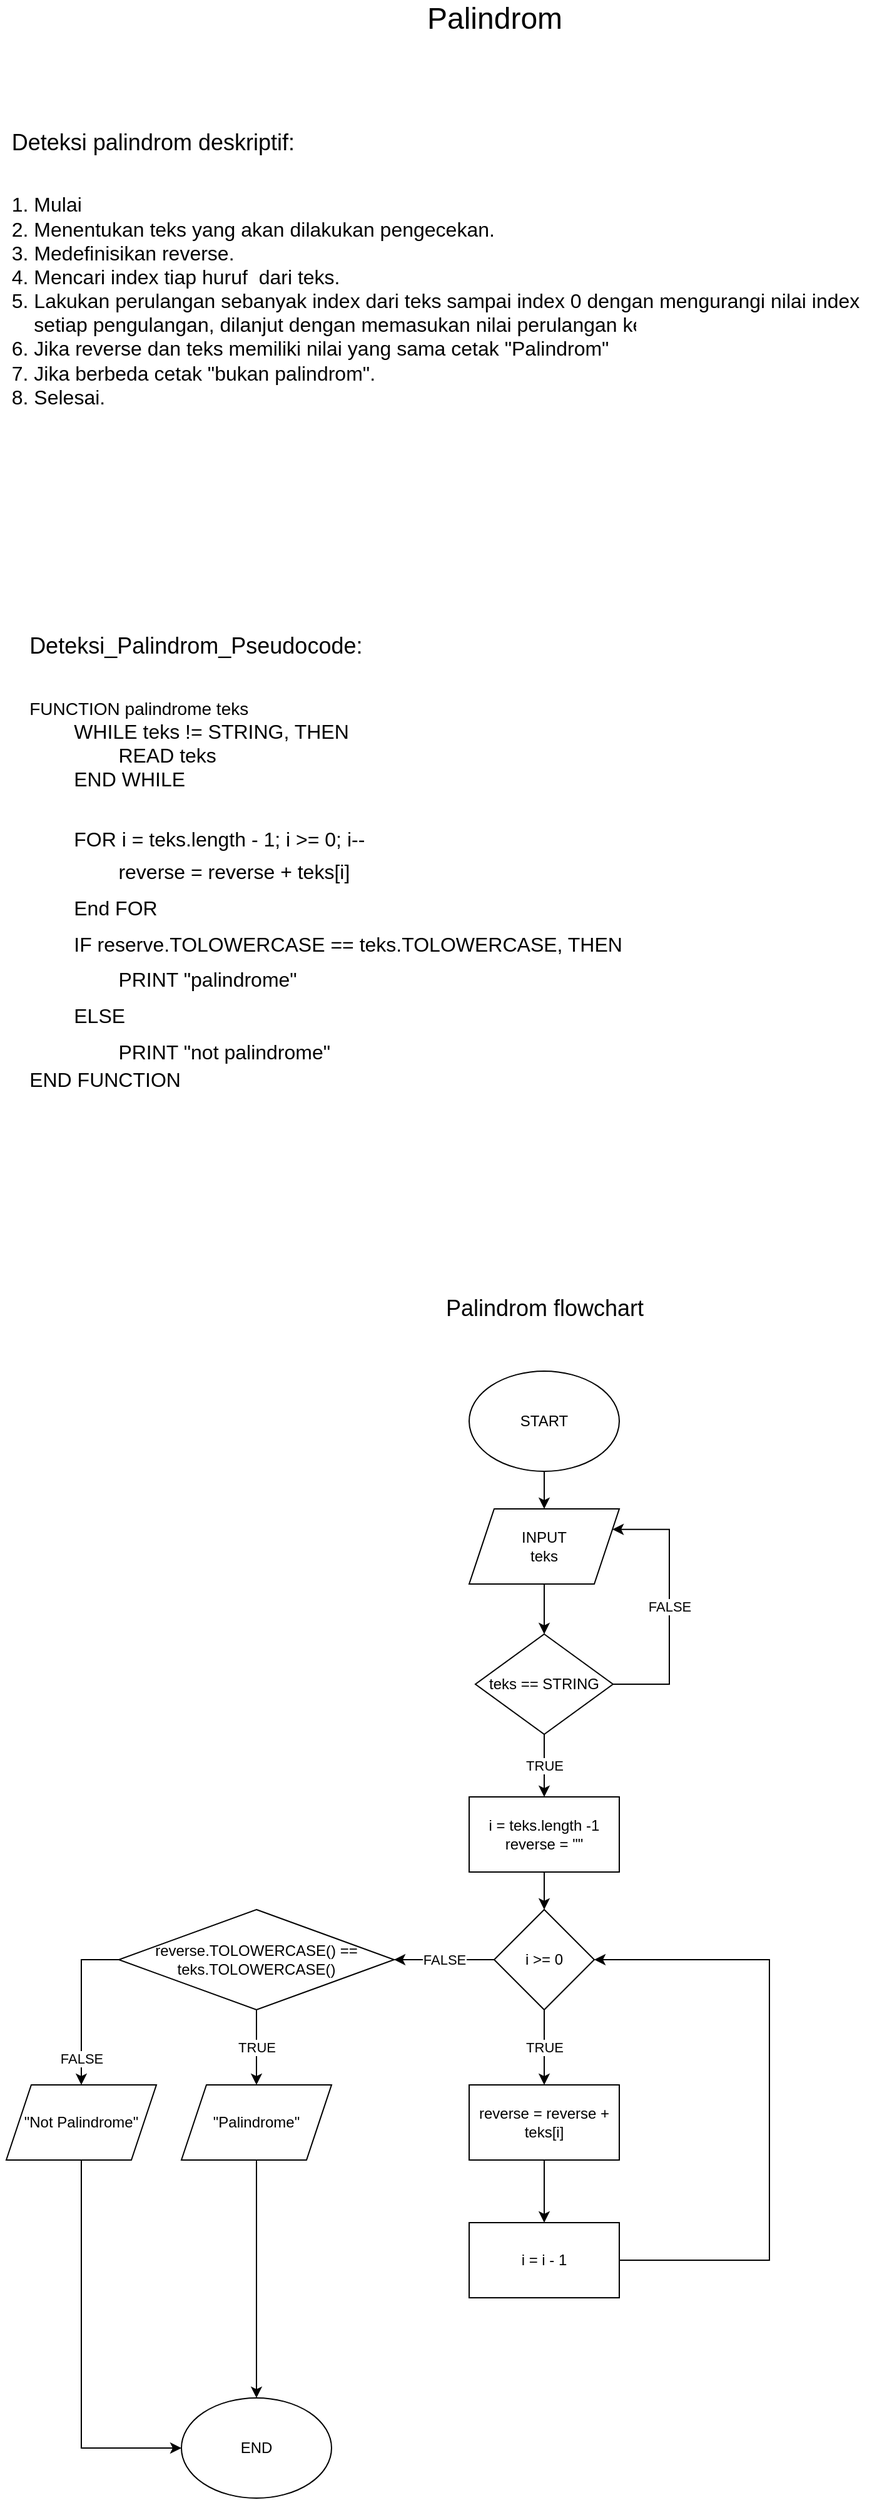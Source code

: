 <mxfile version="16.4.3" type="device"><diagram id="2x42vJXB-cGtDF2XqYAJ" name="Page-1"><mxGraphModel dx="1209" dy="-1520" grid="1" gridSize="10" guides="1" tooltips="1" connect="1" arrows="1" fold="1" page="1" pageScale="1" pageWidth="850" pageHeight="1100" math="0" shadow="0"><root><mxCell id="0"/><mxCell id="1" parent="0"/><mxCell id="zSySJfzu5DAHHWpjX7qB-3" value="" style="edgeStyle=orthogonalEdgeStyle;rounded=0;orthogonalLoop=1;jettySize=auto;html=1;" parent="1" source="zSySJfzu5DAHHWpjX7qB-1" target="zSySJfzu5DAHHWpjX7qB-2" edge="1"><mxGeometry relative="1" as="geometry"/></mxCell><mxCell id="zSySJfzu5DAHHWpjX7qB-1" value="START" style="ellipse;whiteSpace=wrap;html=1;" parent="1" vertex="1"><mxGeometry x="380" y="3300" width="120" height="80" as="geometry"/></mxCell><mxCell id="CkkezZiVBmMjxoglrE4V-3" value="" style="edgeStyle=orthogonalEdgeStyle;rounded=0;orthogonalLoop=1;jettySize=auto;html=1;" parent="1" source="zSySJfzu5DAHHWpjX7qB-2" target="CkkezZiVBmMjxoglrE4V-1" edge="1"><mxGeometry relative="1" as="geometry"/></mxCell><mxCell id="zSySJfzu5DAHHWpjX7qB-2" value="INPUT&lt;br&gt;teks" style="shape=parallelogram;perimeter=parallelogramPerimeter;whiteSpace=wrap;html=1;fixedSize=1;" parent="1" vertex="1"><mxGeometry x="380" y="3410" width="120" height="60" as="geometry"/></mxCell><mxCell id="zSySJfzu5DAHHWpjX7qB-7" value="" style="edgeStyle=orthogonalEdgeStyle;rounded=0;orthogonalLoop=1;jettySize=auto;html=1;" parent="1" source="zSySJfzu5DAHHWpjX7qB-4" target="zSySJfzu5DAHHWpjX7qB-6" edge="1"><mxGeometry relative="1" as="geometry"/></mxCell><mxCell id="zSySJfzu5DAHHWpjX7qB-4" value="i = teks.length -1&lt;br&gt;reverse = &quot;&quot;" style="rounded=0;whiteSpace=wrap;html=1;" parent="1" vertex="1"><mxGeometry x="380" y="3640" width="120" height="60" as="geometry"/></mxCell><mxCell id="zSySJfzu5DAHHWpjX7qB-9" value="TRUE" style="edgeStyle=orthogonalEdgeStyle;rounded=0;orthogonalLoop=1;jettySize=auto;html=1;" parent="1" source="zSySJfzu5DAHHWpjX7qB-6" target="zSySJfzu5DAHHWpjX7qB-8" edge="1"><mxGeometry relative="1" as="geometry"/></mxCell><mxCell id="zSySJfzu5DAHHWpjX7qB-17" value="FALSE" style="edgeStyle=orthogonalEdgeStyle;rounded=0;orthogonalLoop=1;jettySize=auto;html=1;entryX=1;entryY=0.5;entryDx=0;entryDy=0;" parent="1" source="zSySJfzu5DAHHWpjX7qB-6" target="zSySJfzu5DAHHWpjX7qB-30" edge="1"><mxGeometry relative="1" as="geometry"><mxPoint x="290" y="3770" as="targetPoint"/></mxGeometry></mxCell><mxCell id="zSySJfzu5DAHHWpjX7qB-6" value="i &amp;gt;= 0" style="rhombus;whiteSpace=wrap;html=1;" parent="1" vertex="1"><mxGeometry x="400" y="3730" width="80" height="80" as="geometry"/></mxCell><mxCell id="zSySJfzu5DAHHWpjX7qB-14" value="" style="edgeStyle=orthogonalEdgeStyle;rounded=0;orthogonalLoop=1;jettySize=auto;html=1;" parent="1" source="zSySJfzu5DAHHWpjX7qB-8" target="zSySJfzu5DAHHWpjX7qB-10" edge="1"><mxGeometry relative="1" as="geometry"/></mxCell><mxCell id="zSySJfzu5DAHHWpjX7qB-8" value="reverse = reverse + teks[i]" style="rounded=0;whiteSpace=wrap;html=1;" parent="1" vertex="1"><mxGeometry x="380" y="3870" width="120" height="60" as="geometry"/></mxCell><mxCell id="zSySJfzu5DAHHWpjX7qB-10" value="i = i - 1" style="rounded=0;whiteSpace=wrap;html=1;" parent="1" vertex="1"><mxGeometry x="380" y="3980" width="120" height="60" as="geometry"/></mxCell><mxCell id="zSySJfzu5DAHHWpjX7qB-15" value="" style="endArrow=classic;html=1;rounded=0;entryX=1;entryY=0.5;entryDx=0;entryDy=0;exitX=1;exitY=0.5;exitDx=0;exitDy=0;" parent="1" source="zSySJfzu5DAHHWpjX7qB-10" target="zSySJfzu5DAHHWpjX7qB-6" edge="1"><mxGeometry width="50" height="50" relative="1" as="geometry"><mxPoint x="430" y="3880" as="sourcePoint"/><mxPoint x="480" y="3830" as="targetPoint"/><Array as="points"><mxPoint x="620" y="4010"/><mxPoint x="620" y="3770"/></Array></mxGeometry></mxCell><mxCell id="zSySJfzu5DAHHWpjX7qB-19" value="TRUE" style="edgeStyle=orthogonalEdgeStyle;rounded=0;orthogonalLoop=1;jettySize=auto;html=1;exitX=0.5;exitY=1;exitDx=0;exitDy=0;" parent="1" target="zSySJfzu5DAHHWpjX7qB-18" edge="1" source="zSySJfzu5DAHHWpjX7qB-30"><mxGeometry relative="1" as="geometry"><mxPoint x="230" y="3800" as="sourcePoint"/><Array as="points"><mxPoint x="210" y="3850"/><mxPoint x="210" y="3850"/></Array></mxGeometry></mxCell><mxCell id="0w0gzIksKlOMyOg5xeA4-3" style="edgeStyle=orthogonalEdgeStyle;rounded=0;orthogonalLoop=1;jettySize=auto;html=1;" edge="1" parent="1" source="zSySJfzu5DAHHWpjX7qB-18" target="zSySJfzu5DAHHWpjX7qB-23"><mxGeometry relative="1" as="geometry"/></mxCell><mxCell id="zSySJfzu5DAHHWpjX7qB-18" value="&quot;Palindrome&quot;" style="shape=parallelogram;perimeter=parallelogramPerimeter;whiteSpace=wrap;html=1;fixedSize=1;" parent="1" vertex="1"><mxGeometry x="150" y="3870" width="120" height="60" as="geometry"/></mxCell><mxCell id="zSySJfzu5DAHHWpjX7qB-20" value="&quot;Not Palindrome&quot;" style="shape=parallelogram;perimeter=parallelogramPerimeter;whiteSpace=wrap;html=1;fixedSize=1;" parent="1" vertex="1"><mxGeometry x="10" y="3870" width="120" height="60" as="geometry"/></mxCell><mxCell id="zSySJfzu5DAHHWpjX7qB-21" value="" style="endArrow=classic;html=1;rounded=0;exitX=0;exitY=0.5;exitDx=0;exitDy=0;" parent="1" source="zSySJfzu5DAHHWpjX7qB-30" target="zSySJfzu5DAHHWpjX7qB-20" edge="1"><mxGeometry width="50" height="50" relative="1" as="geometry"><mxPoint x="170" y="3770" as="sourcePoint"/><mxPoint x="500" y="3880" as="targetPoint"/><Array as="points"><mxPoint x="100" y="3770"/><mxPoint x="70" y="3770"/></Array></mxGeometry></mxCell><mxCell id="zSySJfzu5DAHHWpjX7qB-22" value="FALSE" style="edgeLabel;html=1;align=center;verticalAlign=middle;resizable=0;points=[];" parent="zSySJfzu5DAHHWpjX7qB-21" vertex="1" connectable="0"><mxGeometry x="0.253" y="3" relative="1" as="geometry"><mxPoint x="-3" y="27" as="offset"/></mxGeometry></mxCell><mxCell id="zSySJfzu5DAHHWpjX7qB-23" value="END" style="ellipse;whiteSpace=wrap;html=1;" parent="1" vertex="1"><mxGeometry x="150" y="4120" width="120" height="80" as="geometry"/></mxCell><mxCell id="zSySJfzu5DAHHWpjX7qB-25" value="" style="endArrow=classic;html=1;rounded=0;exitX=0.5;exitY=1;exitDx=0;exitDy=0;entryX=0;entryY=0.5;entryDx=0;entryDy=0;" parent="1" source="zSySJfzu5DAHHWpjX7qB-20" target="zSySJfzu5DAHHWpjX7qB-23" edge="1"><mxGeometry width="50" height="50" relative="1" as="geometry"><mxPoint x="450" y="3930" as="sourcePoint"/><mxPoint x="500" y="3880" as="targetPoint"/><Array as="points"><mxPoint x="70" y="4080"/><mxPoint x="70" y="4160"/><mxPoint x="100" y="4160"/></Array></mxGeometry></mxCell><mxCell id="zSySJfzu5DAHHWpjX7qB-27" value="&lt;div style=&quot;text-align: left&quot;&gt;&lt;font style=&quot;font-size: 18px&quot;&gt;Deteksi palindrom deskriptif:&lt;/font&gt;&lt;/div&gt;&lt;div style=&quot;font-size: 24px ; text-align: left&quot;&gt;&lt;span style=&quot;font-size: medium&quot;&gt;&lt;br&gt;&lt;/span&gt;&lt;/div&gt;&lt;font size=&quot;3&quot;&gt;&lt;div style=&quot;text-align: left&quot;&gt;1. Mulai&lt;/div&gt;&lt;div style=&quot;text-align: left&quot;&gt;2. Menentukan teks yang akan dilakukan pengecekan.&lt;/div&gt;&lt;div style=&quot;text-align: left&quot;&gt;3.&amp;nbsp;&lt;span&gt;Medefinisikan reverse.&lt;/span&gt;&lt;/div&gt;&lt;/font&gt;&lt;font size=&quot;3&quot;&gt;&lt;div style=&quot;text-align: left&quot;&gt;4. Mencari index tiap huruf&amp;nbsp; dari teks.&lt;/div&gt;&lt;div style=&quot;text-align: left&quot;&gt;5. Lakukan perulangan sebanyak index dari teks sampai index 0 dengan mengurangi nilai index&amp;nbsp;&lt;/div&gt;&lt;div style=&quot;text-align: left&quot;&gt;&amp;nbsp; &amp;nbsp; setiap pengulangan, dilanjut dengan memasukan nilai perulangan ke reverse.&lt;/div&gt;&lt;div style=&quot;text-align: left&quot;&gt;6. Jika reverse dan teks memiliki nilai yang sama cetak &quot;Palindrom&quot;&amp;nbsp;&lt;/div&gt;&lt;div style=&quot;text-align: left&quot;&gt;7. Jika berbeda cetak &quot;bukan palindrom&quot;.&lt;/div&gt;&lt;div style=&quot;text-align: left&quot;&gt;8. Selesai.&lt;/div&gt;&lt;/font&gt;" style="text;html=1;align=center;verticalAlign=middle;resizable=0;points=[];autosize=1;strokeColor=none;fillColor=none;" parent="1" vertex="1"><mxGeometry x="5" y="2340" width="700" height="160" as="geometry"/></mxCell><mxCell id="zSySJfzu5DAHHWpjX7qB-30" value="reverse.TOLOWERCASE() == teks.TOLOWERCASE()" style="rhombus;whiteSpace=wrap;html=1;" parent="1" vertex="1"><mxGeometry x="100" y="3730" width="220" height="80" as="geometry"/></mxCell><mxCell id="zSySJfzu5DAHHWpjX7qB-31" value="&lt;div style=&quot;font-size: 24px ; text-align: left&quot;&gt;&lt;font style=&quot;font-size: 18px&quot;&gt;Deteksi_Palindrom_Pseudocode:&lt;/font&gt;&lt;/div&gt;&lt;div style=&quot;font-size: 24px ; text-align: left&quot;&gt;&lt;br&gt;&lt;/div&gt;&lt;div style=&quot;font-size: 14px ; text-align: left&quot;&gt;FUNCTION palindrome teks&lt;/div&gt;&lt;div style=&quot;text-align: left&quot;&gt;&lt;font size=&quot;3&quot;&gt;&lt;span style=&quot;white-space: pre&quot;&gt;&#9;&lt;/span&gt;WHILE teks != STRING, THEN&lt;/font&gt;&lt;/div&gt;&lt;div style=&quot;text-align: left&quot;&gt;&lt;font size=&quot;3&quot;&gt;&lt;span&gt;&#9;&lt;/span&gt;&lt;span style=&quot;white-space: pre&quot;&gt;&#9;&lt;span style=&quot;white-space: pre&quot;&gt;&#9;&lt;/span&gt;&lt;/span&gt;READ teks&lt;/font&gt;&lt;/div&gt;&lt;div style=&quot;text-align: left&quot;&gt;&lt;span style=&quot;font-size: medium&quot;&gt;&lt;span style=&quot;white-space: pre&quot;&gt;&#9;&lt;/span&gt;END WHILE&lt;/span&gt;&lt;/div&gt;&lt;div style=&quot;font-size: 24px ; text-align: left&quot;&gt;&lt;font size=&quot;3&quot;&gt;&lt;br&gt;&lt;/font&gt;&lt;/div&gt;&lt;div style=&quot;text-align: left&quot;&gt;&lt;div style=&quot;font-size: 12px&quot;&gt;&lt;span style=&quot;font-size: medium&quot;&gt;&lt;span style=&quot;white-space: pre&quot;&gt;&#9;&lt;/span&gt;FOR i = teks.length - 1; i &amp;gt;= 0; i--&amp;nbsp;&lt;/span&gt;&lt;/div&gt;&lt;div style=&quot;font-size: 24px&quot;&gt;&lt;font size=&quot;3&quot;&gt;&lt;span&gt;&#9;&lt;/span&gt;&lt;span style=&quot;white-space: pre&quot;&gt;&#9;&lt;span style=&quot;white-space: pre&quot;&gt;&#9;&lt;/span&gt;&lt;/span&gt;reverse = reverse + teks[i]&amp;nbsp;&lt;/font&gt;&lt;/div&gt;&lt;div style=&quot;font-size: 24px&quot;&gt;&lt;font size=&quot;3&quot;&gt;&lt;span style=&quot;white-space: pre&quot;&gt;&#9;&lt;/span&gt;End FOR&lt;/font&gt;&lt;/div&gt;&lt;div style=&quot;font-size: 24px&quot;&gt;&lt;div&gt;&lt;font size=&quot;3&quot;&gt;&lt;span style=&quot;white-space: pre&quot;&gt;&#9;&lt;/span&gt;IF reserve.TOLOWERCASE == teks.TOLOWERCASE, THEN&lt;/font&gt;&lt;/div&gt;&lt;div&gt;&lt;font size=&quot;3&quot;&gt;&lt;span&gt;&#9;&lt;/span&gt;&lt;span style=&quot;white-space: pre&quot;&gt;&#9;&lt;span style=&quot;white-space: pre&quot;&gt;&#9;&lt;/span&gt;&lt;/span&gt;PRINT &quot;palindrome&quot;&lt;br&gt;&lt;/font&gt;&lt;/div&gt;&lt;div&gt;&lt;font size=&quot;3&quot;&gt;&lt;span style=&quot;white-space: pre&quot;&gt;&#9;&lt;/span&gt;ELSE&lt;/font&gt;&lt;/div&gt;&lt;div&gt;&lt;font size=&quot;3&quot;&gt;&lt;span&gt;&#9;&lt;/span&gt;&lt;span style=&quot;white-space: pre&quot;&gt;&#9;&lt;span style=&quot;white-space: pre&quot;&gt;&#9;&lt;/span&gt;&lt;/span&gt;PRINT &quot;not palindrome&quot;&lt;/font&gt;&lt;/div&gt;&lt;/div&gt;&lt;div&gt;&lt;font size=&quot;3&quot;&gt;END FUNCTION&lt;/font&gt;&lt;/div&gt;&lt;/div&gt;&lt;div style=&quot;font-size: 24px ; text-align: left&quot;&gt;&lt;br&gt;&lt;/div&gt;" style="text;html=1;align=center;verticalAlign=middle;resizable=0;points=[];autosize=1;strokeColor=none;fillColor=none;" parent="1" vertex="1"><mxGeometry x="20" y="2780" width="490" height="250" as="geometry"/></mxCell><mxCell id="zSySJfzu5DAHHWpjX7qB-32" value="&lt;font style=&quot;font-size: 18px&quot;&gt;Palindrom flowchart&lt;/font&gt;" style="text;html=1;align=center;verticalAlign=middle;resizable=0;points=[];autosize=1;strokeColor=none;fillColor=none;" parent="1" vertex="1"><mxGeometry x="355" y="3240" width="170" height="20" as="geometry"/></mxCell><mxCell id="zSySJfzu5DAHHWpjX7qB-33" value="&lt;font style=&quot;font-size: 24px&quot;&gt;Palindrom&lt;/font&gt;" style="text;html=1;align=center;verticalAlign=middle;resizable=0;points=[];autosize=1;strokeColor=none;fillColor=none;fontSize=18;" parent="1" vertex="1"><mxGeometry x="340" y="2205" width="120" height="30" as="geometry"/></mxCell><mxCell id="CkkezZiVBmMjxoglrE4V-7" value="TRUE" style="edgeStyle=orthogonalEdgeStyle;rounded=0;orthogonalLoop=1;jettySize=auto;html=1;" parent="1" source="CkkezZiVBmMjxoglrE4V-1" target="zSySJfzu5DAHHWpjX7qB-4" edge="1"><mxGeometry relative="1" as="geometry"/></mxCell><mxCell id="CkkezZiVBmMjxoglrE4V-9" value="FALSE" style="edgeStyle=orthogonalEdgeStyle;rounded=0;orthogonalLoop=1;jettySize=auto;html=1;entryX=1;entryY=0.25;entryDx=0;entryDy=0;exitX=1;exitY=0.5;exitDx=0;exitDy=0;" parent="1" source="CkkezZiVBmMjxoglrE4V-1" target="zSySJfzu5DAHHWpjX7qB-2" edge="1"><mxGeometry relative="1" as="geometry"><mxPoint x="580" y="3550" as="targetPoint"/><Array as="points"><mxPoint x="540" y="3550"/><mxPoint x="540" y="3426"/></Array></mxGeometry></mxCell><mxCell id="CkkezZiVBmMjxoglrE4V-1" value="teks == STRING" style="rhombus;whiteSpace=wrap;html=1;" parent="1" vertex="1"><mxGeometry x="385" y="3510" width="110" height="80" as="geometry"/></mxCell></root></mxGraphModel></diagram></mxfile>